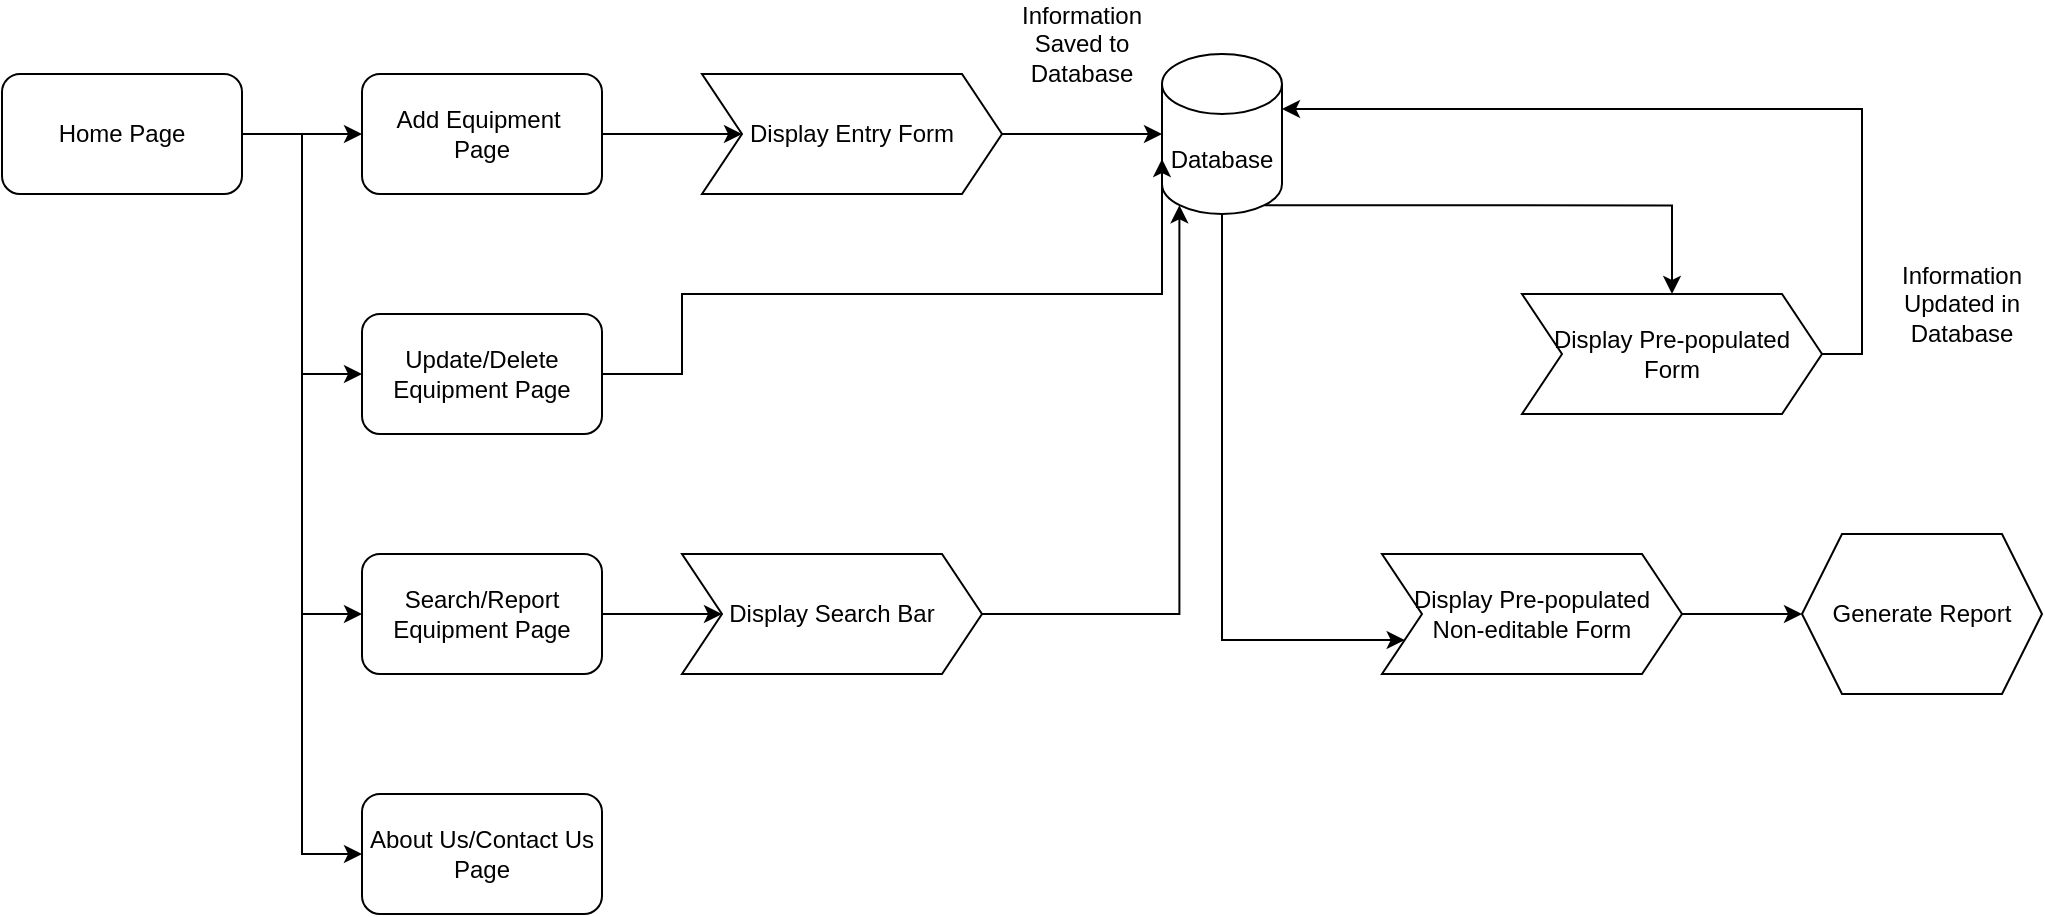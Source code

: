 <mxfile version="27.0.2">
  <diagram name="Page-1" id="TSnMA7QxhnW2TlYhYd6D">
    <mxGraphModel dx="1426" dy="743" grid="1" gridSize="10" guides="1" tooltips="1" connect="1" arrows="1" fold="1" page="1" pageScale="1" pageWidth="850" pageHeight="1100" math="0" shadow="0">
      <root>
        <mxCell id="0" />
        <mxCell id="1" parent="0" />
        <mxCell id="KHAaB5wXIxi3iVw9gV6l-5" style="edgeStyle=orthogonalEdgeStyle;rounded=0;orthogonalLoop=1;jettySize=auto;html=1;exitX=1;exitY=0.5;exitDx=0;exitDy=0;" edge="1" parent="1" source="86PaDoQ9jnDiqfJvNVTQ-1" target="KHAaB5wXIxi3iVw9gV6l-1">
          <mxGeometry relative="1" as="geometry" />
        </mxCell>
        <mxCell id="KHAaB5wXIxi3iVw9gV6l-6" style="edgeStyle=orthogonalEdgeStyle;rounded=0;orthogonalLoop=1;jettySize=auto;html=1;exitX=1;exitY=0.5;exitDx=0;exitDy=0;entryX=0;entryY=0.5;entryDx=0;entryDy=0;" edge="1" parent="1" source="86PaDoQ9jnDiqfJvNVTQ-1" target="KHAaB5wXIxi3iVw9gV6l-2">
          <mxGeometry relative="1" as="geometry" />
        </mxCell>
        <mxCell id="KHAaB5wXIxi3iVw9gV6l-7" style="edgeStyle=orthogonalEdgeStyle;rounded=0;orthogonalLoop=1;jettySize=auto;html=1;exitX=1;exitY=0.5;exitDx=0;exitDy=0;entryX=0;entryY=0.5;entryDx=0;entryDy=0;" edge="1" parent="1" source="86PaDoQ9jnDiqfJvNVTQ-1" target="KHAaB5wXIxi3iVw9gV6l-3">
          <mxGeometry relative="1" as="geometry" />
        </mxCell>
        <mxCell id="KHAaB5wXIxi3iVw9gV6l-8" style="edgeStyle=orthogonalEdgeStyle;rounded=0;orthogonalLoop=1;jettySize=auto;html=1;exitX=1;exitY=0.5;exitDx=0;exitDy=0;entryX=0;entryY=0.5;entryDx=0;entryDy=0;" edge="1" parent="1" source="86PaDoQ9jnDiqfJvNVTQ-1" target="KHAaB5wXIxi3iVw9gV6l-4">
          <mxGeometry relative="1" as="geometry" />
        </mxCell>
        <mxCell id="86PaDoQ9jnDiqfJvNVTQ-1" value="Home Page" style="rounded=1;whiteSpace=wrap;html=1;" parent="1" vertex="1">
          <mxGeometry x="20" y="120" width="120" height="60" as="geometry" />
        </mxCell>
        <mxCell id="KHAaB5wXIxi3iVw9gV6l-12" style="edgeStyle=orthogonalEdgeStyle;rounded=0;orthogonalLoop=1;jettySize=auto;html=1;exitX=1;exitY=0.5;exitDx=0;exitDy=0;" edge="1" parent="1" source="KHAaB5wXIxi3iVw9gV6l-1" target="KHAaB5wXIxi3iVw9gV6l-11">
          <mxGeometry relative="1" as="geometry" />
        </mxCell>
        <mxCell id="KHAaB5wXIxi3iVw9gV6l-1" value="Add Equipment&amp;nbsp;&lt;div&gt;&lt;span style=&quot;background-color: transparent; color: light-dark(rgb(0, 0, 0), rgb(255, 255, 255));&quot;&gt;Page&lt;/span&gt;&lt;/div&gt;" style="rounded=1;whiteSpace=wrap;html=1;" vertex="1" parent="1">
          <mxGeometry x="200" y="120" width="120" height="60" as="geometry" />
        </mxCell>
        <mxCell id="KHAaB5wXIxi3iVw9gV6l-2" value="Update/Delete Equipment Page" style="rounded=1;whiteSpace=wrap;html=1;" vertex="1" parent="1">
          <mxGeometry x="200" y="240" width="120" height="60" as="geometry" />
        </mxCell>
        <mxCell id="KHAaB5wXIxi3iVw9gV6l-3" value="Search/Report Equipment Page" style="rounded=1;whiteSpace=wrap;html=1;" vertex="1" parent="1">
          <mxGeometry x="200" y="360" width="120" height="60" as="geometry" />
        </mxCell>
        <mxCell id="KHAaB5wXIxi3iVw9gV6l-4" value="About Us/Contact Us Page" style="rounded=1;whiteSpace=wrap;html=1;" vertex="1" parent="1">
          <mxGeometry x="200" y="480" width="120" height="60" as="geometry" />
        </mxCell>
        <mxCell id="KHAaB5wXIxi3iVw9gV6l-11" value="Display Entry Form" style="shape=step;perimeter=stepPerimeter;whiteSpace=wrap;html=1;fixedSize=1;" vertex="1" parent="1">
          <mxGeometry x="370" y="120" width="150" height="60" as="geometry" />
        </mxCell>
        <mxCell id="KHAaB5wXIxi3iVw9gV6l-27" style="edgeStyle=orthogonalEdgeStyle;rounded=0;orthogonalLoop=1;jettySize=auto;html=1;exitX=0.855;exitY=1;exitDx=0;exitDy=-4.35;exitPerimeter=0;entryX=0.5;entryY=0;entryDx=0;entryDy=0;" edge="1" parent="1" source="KHAaB5wXIxi3iVw9gV6l-13" target="KHAaB5wXIxi3iVw9gV6l-16">
          <mxGeometry relative="1" as="geometry" />
        </mxCell>
        <mxCell id="KHAaB5wXIxi3iVw9gV6l-32" style="edgeStyle=orthogonalEdgeStyle;rounded=0;orthogonalLoop=1;jettySize=auto;html=1;exitX=0.5;exitY=1;exitDx=0;exitDy=0;exitPerimeter=0;" edge="1" parent="1" source="KHAaB5wXIxi3iVw9gV6l-13" target="KHAaB5wXIxi3iVw9gV6l-20">
          <mxGeometry relative="1" as="geometry">
            <Array as="points">
              <mxPoint x="630" y="403" />
            </Array>
          </mxGeometry>
        </mxCell>
        <mxCell id="KHAaB5wXIxi3iVw9gV6l-13" value="Database" style="shape=cylinder3;whiteSpace=wrap;html=1;boundedLbl=1;backgroundOutline=1;size=15;" vertex="1" parent="1">
          <mxGeometry x="600" y="110" width="60" height="80" as="geometry" />
        </mxCell>
        <mxCell id="KHAaB5wXIxi3iVw9gV6l-14" style="edgeStyle=orthogonalEdgeStyle;rounded=0;orthogonalLoop=1;jettySize=auto;html=1;exitX=1;exitY=0.5;exitDx=0;exitDy=0;entryX=0;entryY=0.5;entryDx=0;entryDy=0;entryPerimeter=0;" edge="1" parent="1" source="KHAaB5wXIxi3iVw9gV6l-11" target="KHAaB5wXIxi3iVw9gV6l-13">
          <mxGeometry relative="1" as="geometry" />
        </mxCell>
        <mxCell id="KHAaB5wXIxi3iVw9gV6l-15" value="Information Saved to Database" style="text;html=1;align=center;verticalAlign=middle;whiteSpace=wrap;rounded=0;" vertex="1" parent="1">
          <mxGeometry x="530" y="90" width="60" height="30" as="geometry" />
        </mxCell>
        <mxCell id="KHAaB5wXIxi3iVw9gV6l-18" style="edgeStyle=orthogonalEdgeStyle;rounded=0;orthogonalLoop=1;jettySize=auto;html=1;exitX=1;exitY=0.5;exitDx=0;exitDy=0;entryX=1;entryY=0;entryDx=0;entryDy=27.5;entryPerimeter=0;" edge="1" parent="1" source="KHAaB5wXIxi3iVw9gV6l-16" target="KHAaB5wXIxi3iVw9gV6l-13">
          <mxGeometry relative="1" as="geometry" />
        </mxCell>
        <mxCell id="KHAaB5wXIxi3iVw9gV6l-16" value="Display Pre-populated Form" style="shape=step;perimeter=stepPerimeter;whiteSpace=wrap;html=1;fixedSize=1;" vertex="1" parent="1">
          <mxGeometry x="780" y="230" width="150" height="60" as="geometry" />
        </mxCell>
        <mxCell id="KHAaB5wXIxi3iVw9gV6l-19" value="Information Updated in Database" style="text;html=1;align=center;verticalAlign=middle;whiteSpace=wrap;rounded=0;" vertex="1" parent="1">
          <mxGeometry x="970" y="220" width="60" height="30" as="geometry" />
        </mxCell>
        <mxCell id="KHAaB5wXIxi3iVw9gV6l-22" style="edgeStyle=orthogonalEdgeStyle;rounded=0;orthogonalLoop=1;jettySize=auto;html=1;exitX=1;exitY=0.5;exitDx=0;exitDy=0;entryX=0;entryY=0.5;entryDx=0;entryDy=0;" edge="1" parent="1" source="KHAaB5wXIxi3iVw9gV6l-20" target="KHAaB5wXIxi3iVw9gV6l-21">
          <mxGeometry relative="1" as="geometry" />
        </mxCell>
        <mxCell id="KHAaB5wXIxi3iVw9gV6l-20" value="Display Pre-populated &lt;br&gt;Non-editable Form" style="shape=step;perimeter=stepPerimeter;whiteSpace=wrap;html=1;fixedSize=1;" vertex="1" parent="1">
          <mxGeometry x="710" y="360" width="150" height="60" as="geometry" />
        </mxCell>
        <mxCell id="KHAaB5wXIxi3iVw9gV6l-21" value="Generate Report" style="shape=hexagon;perimeter=hexagonPerimeter2;whiteSpace=wrap;html=1;fixedSize=1;" vertex="1" parent="1">
          <mxGeometry x="920" y="350" width="120" height="80" as="geometry" />
        </mxCell>
        <mxCell id="KHAaB5wXIxi3iVw9gV6l-24" style="edgeStyle=orthogonalEdgeStyle;rounded=0;orthogonalLoop=1;jettySize=auto;html=1;exitX=1;exitY=0.5;exitDx=0;exitDy=0;" edge="1" parent="1" source="KHAaB5wXIxi3iVw9gV6l-3" target="KHAaB5wXIxi3iVw9gV6l-30">
          <mxGeometry relative="1" as="geometry" />
        </mxCell>
        <mxCell id="KHAaB5wXIxi3iVw9gV6l-26" style="edgeStyle=orthogonalEdgeStyle;rounded=0;orthogonalLoop=1;jettySize=auto;html=1;exitX=1;exitY=0.5;exitDx=0;exitDy=0;entryX=0;entryY=0;entryDx=0;entryDy=52.5;entryPerimeter=0;" edge="1" parent="1" source="KHAaB5wXIxi3iVw9gV6l-2" target="KHAaB5wXIxi3iVw9gV6l-13">
          <mxGeometry relative="1" as="geometry">
            <Array as="points">
              <mxPoint x="360" y="270" />
              <mxPoint x="360" y="230" />
              <mxPoint x="600" y="230" />
            </Array>
          </mxGeometry>
        </mxCell>
        <mxCell id="KHAaB5wXIxi3iVw9gV6l-30" value="Display Search Bar" style="shape=step;perimeter=stepPerimeter;whiteSpace=wrap;html=1;fixedSize=1;" vertex="1" parent="1">
          <mxGeometry x="360" y="360" width="150" height="60" as="geometry" />
        </mxCell>
        <mxCell id="KHAaB5wXIxi3iVw9gV6l-31" style="edgeStyle=orthogonalEdgeStyle;rounded=0;orthogonalLoop=1;jettySize=auto;html=1;exitX=1;exitY=0.5;exitDx=0;exitDy=0;entryX=0.145;entryY=1;entryDx=0;entryDy=-4.35;entryPerimeter=0;" edge="1" parent="1" source="KHAaB5wXIxi3iVw9gV6l-30" target="KHAaB5wXIxi3iVw9gV6l-13">
          <mxGeometry relative="1" as="geometry" />
        </mxCell>
      </root>
    </mxGraphModel>
  </diagram>
</mxfile>
